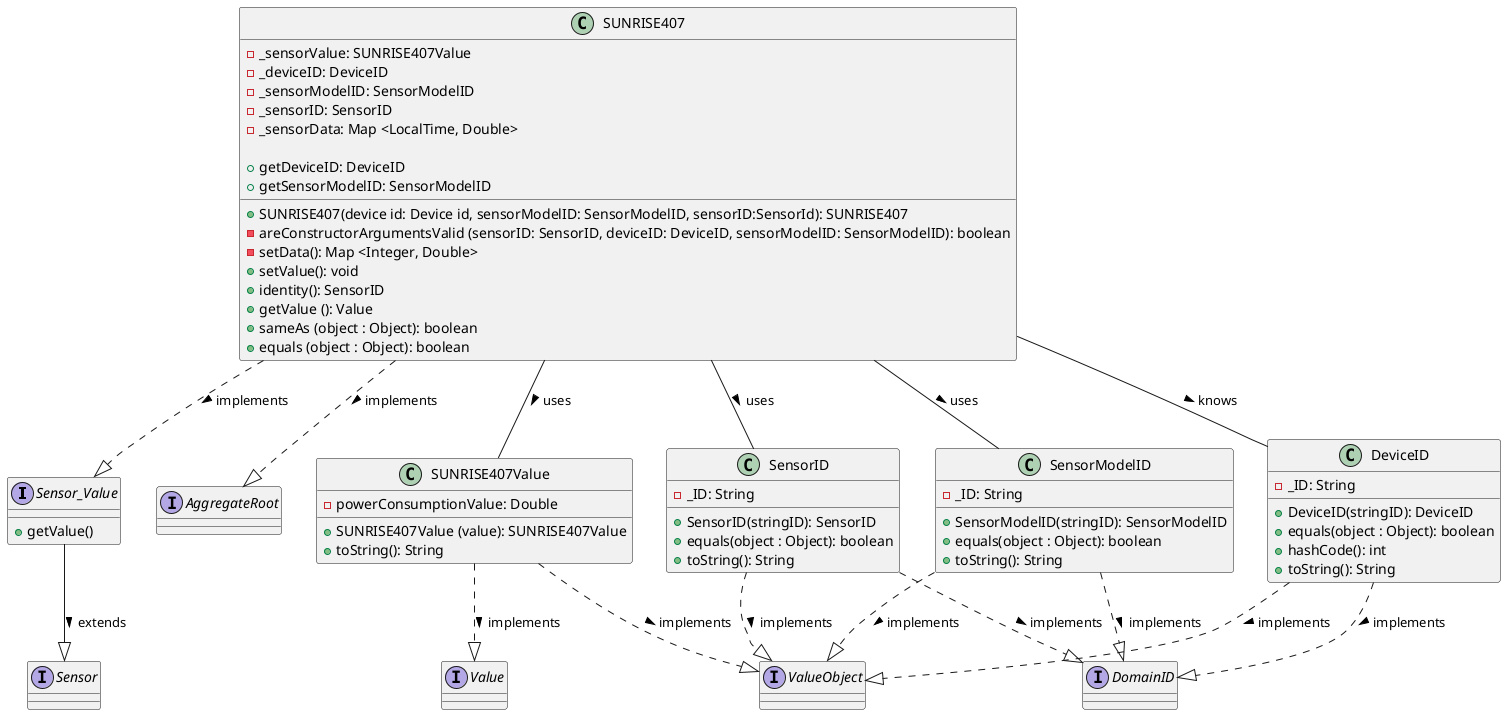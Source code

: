 @startuml
'https://plantuml.com/class-diagram

Sensor_Value --|> Sensor : extends >
SUNRISE407 ..|> Sensor_Value : implements >
SUNRISE407 ..|> AggregateRoot : implements >
SUNRISE407Value ..|> ValueObject : implements >
SUNRISE407Value ..|> Value : implements >
SUNRISE407 -- SUNRISE407Value : uses >
SUNRISE407 -- SensorID : uses >
SUNRISE407 -- SensorModelID : uses >
SUNRISE407 -- DeviceID : knows >
SensorID ..|> ValueObject : implements >
SensorModelID ..|> ValueObject : implements >
DeviceID ..|> ValueObject : implements >
SensorID ..|> DomainID : implements >
SensorModelID ..|> DomainID : implements >
DeviceID ..|> DomainID : implements >



interface ValueObject{
}

interface Sensor{
}

interface Sensor_Value{
+ getValue()
}

interface AggregateRoot{
}

interface Value{
}

interface DomainID{
}

class SUNRISE407{
- _sensorValue: SUNRISE407Value
- _deviceID: DeviceID
- _sensorModelID: SensorModelID
- _sensorID: SensorID
- _sensorData: Map <LocalTime, Double>

+ SUNRISE407(device id: Device id, sensorModelID: SensorModelID, sensorID:SensorId): SUNRISE407
- areConstructorArgumentsValid (sensorID: SensorID, deviceID: DeviceID, sensorModelID: SensorModelID): boolean
- setData(): Map <Integer, Double>
+ setValue(): void
+ identity(): SensorID
+ getValue (): Value
+ sameAs (object : Object): boolean
+ equals (object : Object): boolean
+ getDeviceID: DeviceID
+ getSensorModelID: SensorModelID
}


class SUNRISE407Value {

- powerConsumptionValue: Double
+ SUNRISE407Value (value): SUNRISE407Value
+ toString(): String
}

class DeviceID {
- _ID: String
+ DeviceID(stringID): DeviceID
+ equals(object : Object): boolean
+ hashCode(): int
+ toString(): String
}

class SensorID {
- _ID: String
+ SensorID(stringID): SensorID
+ equals(object : Object): boolean
+ toString(): String
}

class SensorModelID {
- _ID: String
+ SensorModelID(stringID): SensorModelID
+ equals(object : Object): boolean
+ toString(): String
}
@enduml